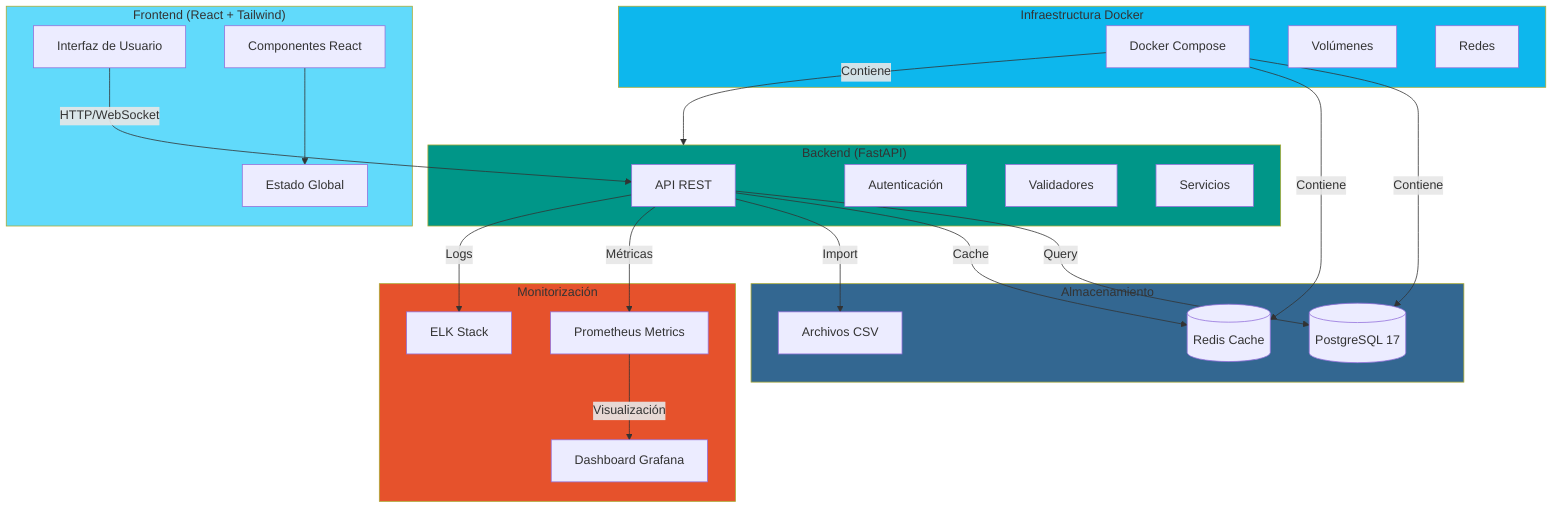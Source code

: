 graph TD
    subgraph Frontend["Frontend (React + Tailwind)"]
        UI[Interfaz de Usuario]
        Components[Componentes React]
        State[Estado Global]
    end

    subgraph Backend["Backend (FastAPI)"]
        API[API REST]
        Auth[Autenticación]
        Validators[Validadores]
        Services[Servicios]
    end

    subgraph Storage["Almacenamiento"]
        PG[(PostgreSQL 17)]
        Redis[(Redis Cache)]
        Files[Archivos CSV]
    end

    subgraph Infrastructure["Infraestructura Docker"]
        Docker[Docker Compose]
        Volumes[Volúmenes]
        Networks[Redes]
    end

    subgraph Monitoring["Monitorización"]
        Grafana[Dashboard Grafana]
        Prometheus[Prometheus Metrics]
        ELK[ELK Stack]
    end

    UI -->|HTTP/WebSocket| API
    Components --> State
    API -->|Query| PG
    API -->|Cache| Redis
    API -->|Import| Files
    
    Docker -->|Contiene| Backend
    Docker -->|Contiene| PG
    Docker -->|Contiene| Redis
    
    API -->|Métricas| Prometheus
    Prometheus -->|Visualización| Grafana
    API -->|Logs| ELK

    style Frontend fill:#61DAFB
    style Backend fill:#009688
    style Storage fill:#336791
    style Infrastructure fill:#0db7ed
    style Monitoring fill:#E6522C